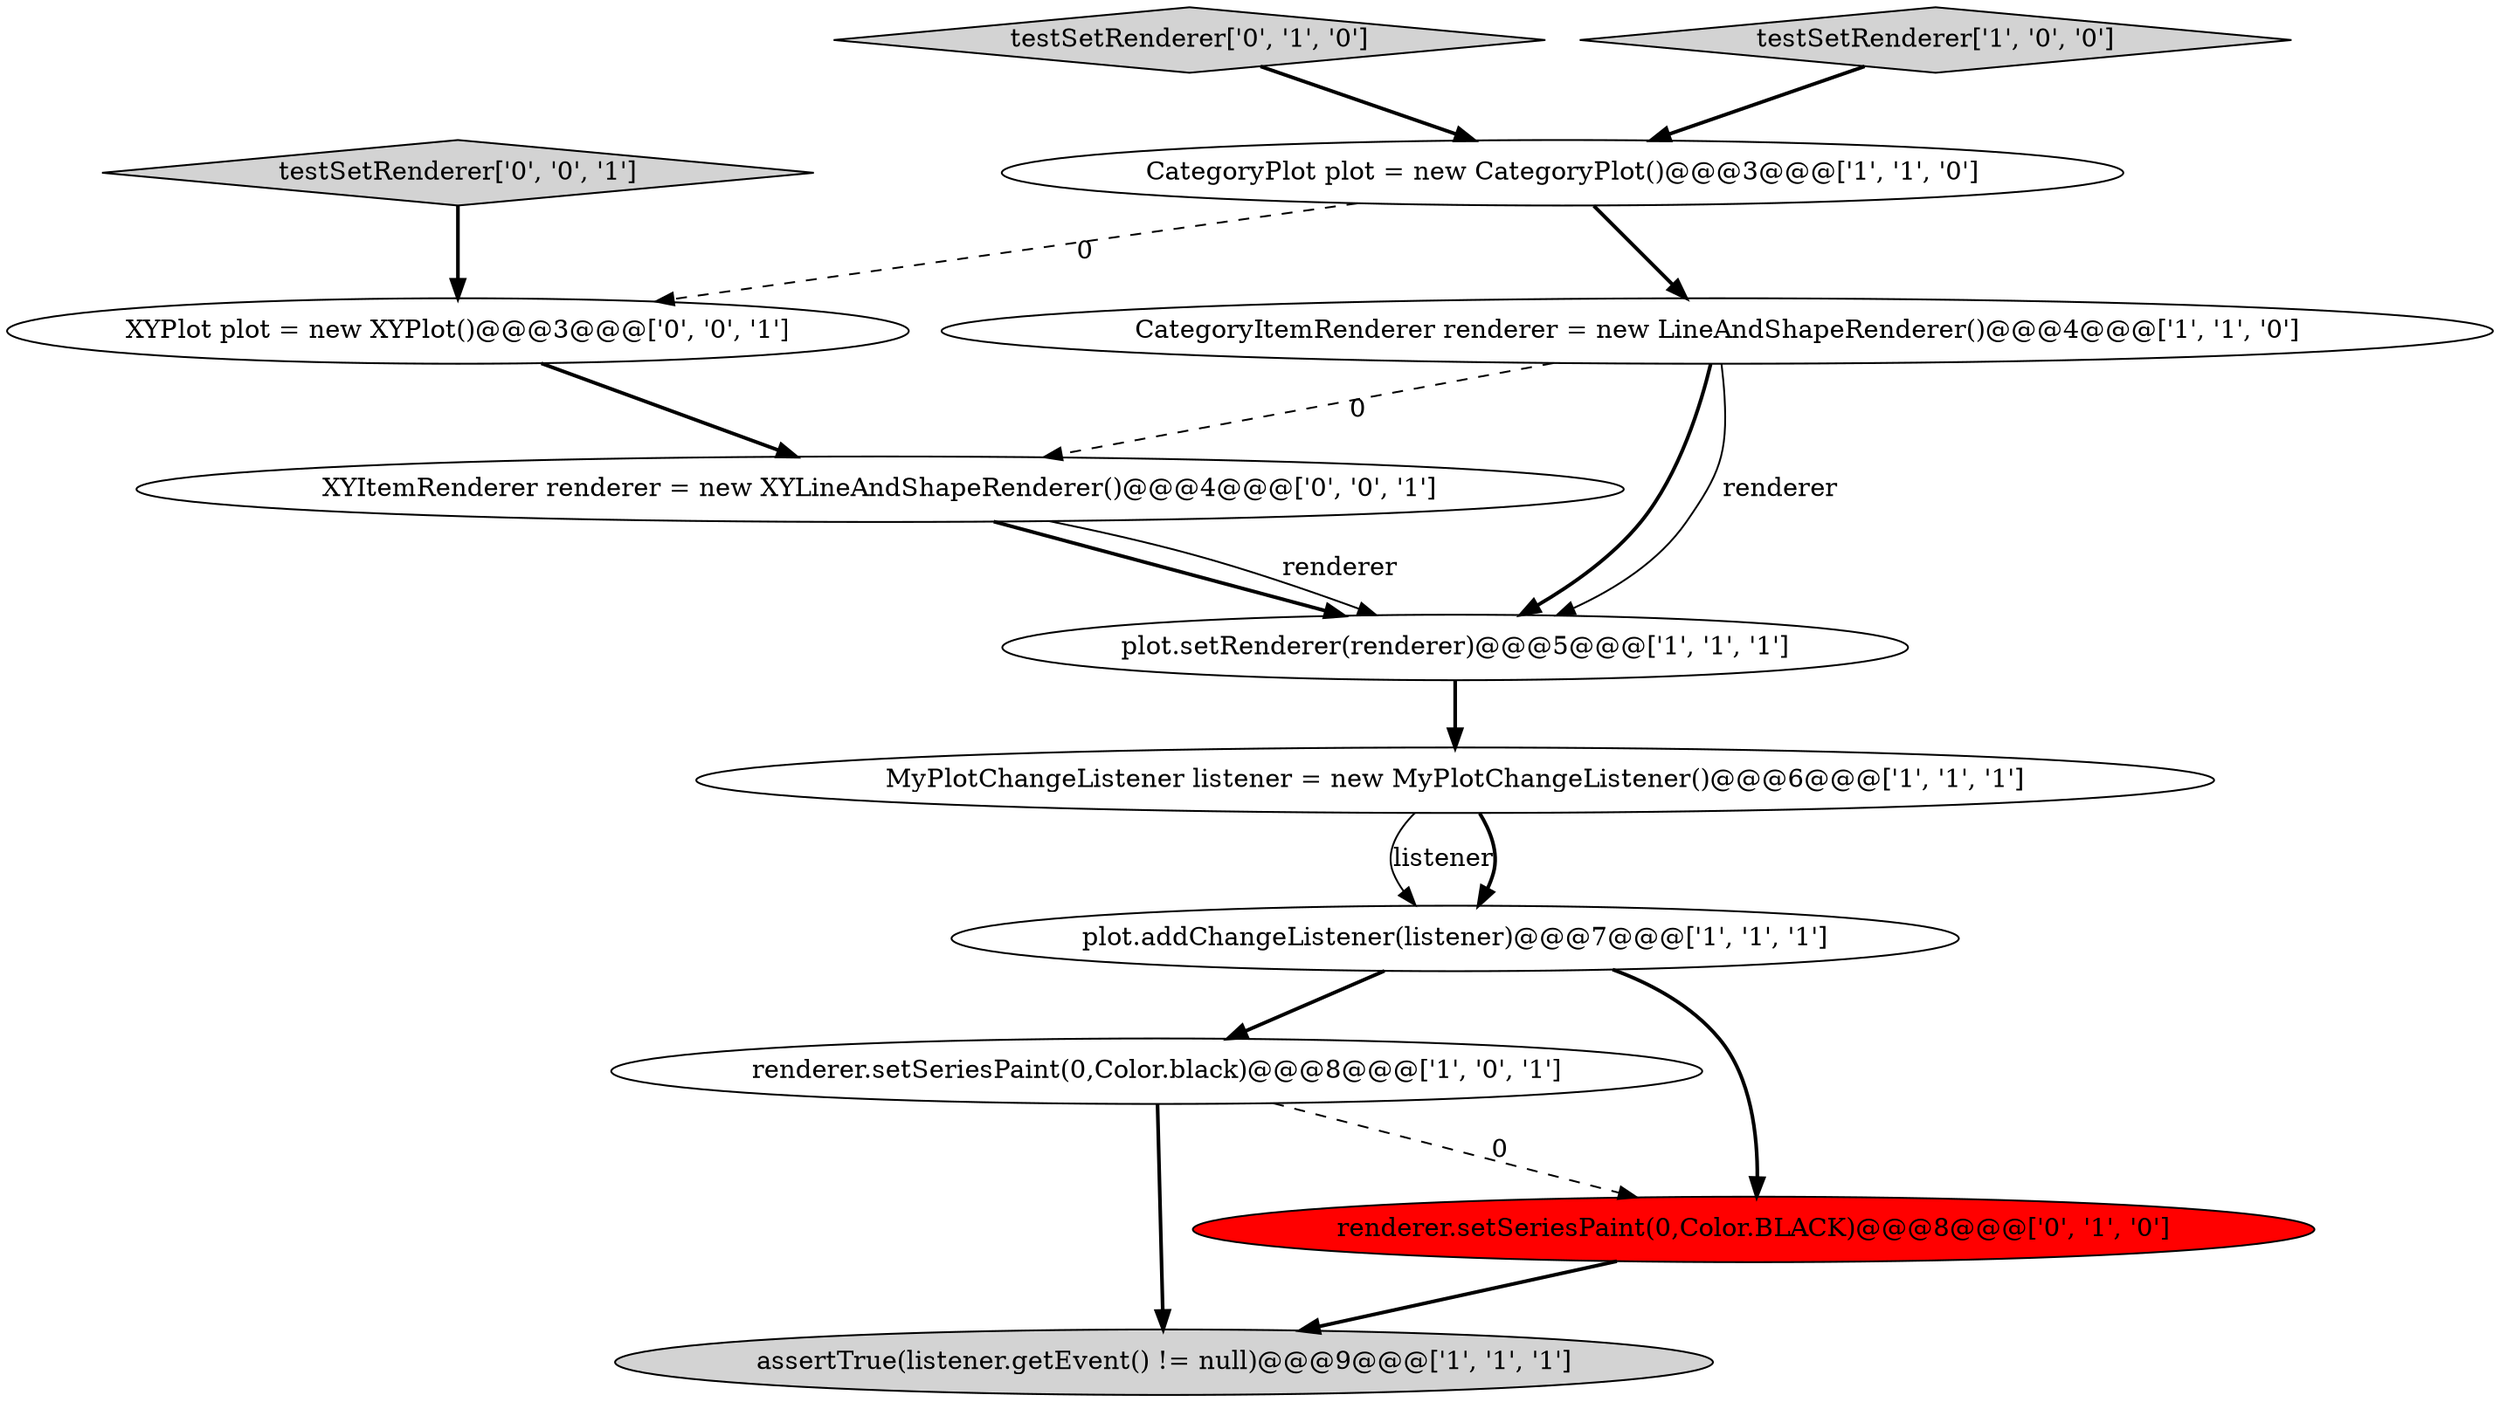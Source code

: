 digraph {
1 [style = filled, label = "renderer.setSeriesPaint(0,Color.black)@@@8@@@['1', '0', '1']", fillcolor = white, shape = ellipse image = "AAA0AAABBB1BBB"];
3 [style = filled, label = "CategoryItemRenderer renderer = new LineAndShapeRenderer()@@@4@@@['1', '1', '0']", fillcolor = white, shape = ellipse image = "AAA0AAABBB1BBB"];
5 [style = filled, label = "MyPlotChangeListener listener = new MyPlotChangeListener()@@@6@@@['1', '1', '1']", fillcolor = white, shape = ellipse image = "AAA0AAABBB1BBB"];
10 [style = filled, label = "testSetRenderer['0', '0', '1']", fillcolor = lightgray, shape = diamond image = "AAA0AAABBB3BBB"];
9 [style = filled, label = "testSetRenderer['0', '1', '0']", fillcolor = lightgray, shape = diamond image = "AAA0AAABBB2BBB"];
6 [style = filled, label = "assertTrue(listener.getEvent() != null)@@@9@@@['1', '1', '1']", fillcolor = lightgray, shape = ellipse image = "AAA0AAABBB1BBB"];
12 [style = filled, label = "XYPlot plot = new XYPlot()@@@3@@@['0', '0', '1']", fillcolor = white, shape = ellipse image = "AAA0AAABBB3BBB"];
8 [style = filled, label = "renderer.setSeriesPaint(0,Color.BLACK)@@@8@@@['0', '1', '0']", fillcolor = red, shape = ellipse image = "AAA1AAABBB2BBB"];
4 [style = filled, label = "plot.setRenderer(renderer)@@@5@@@['1', '1', '1']", fillcolor = white, shape = ellipse image = "AAA0AAABBB1BBB"];
11 [style = filled, label = "XYItemRenderer renderer = new XYLineAndShapeRenderer()@@@4@@@['0', '0', '1']", fillcolor = white, shape = ellipse image = "AAA0AAABBB3BBB"];
0 [style = filled, label = "plot.addChangeListener(listener)@@@7@@@['1', '1', '1']", fillcolor = white, shape = ellipse image = "AAA0AAABBB1BBB"];
7 [style = filled, label = "CategoryPlot plot = new CategoryPlot()@@@3@@@['1', '1', '0']", fillcolor = white, shape = ellipse image = "AAA0AAABBB1BBB"];
2 [style = filled, label = "testSetRenderer['1', '0', '0']", fillcolor = lightgray, shape = diamond image = "AAA0AAABBB1BBB"];
7->12 [style = dashed, label="0"];
5->0 [style = solid, label="listener"];
11->4 [style = bold, label=""];
1->8 [style = dashed, label="0"];
8->6 [style = bold, label=""];
1->6 [style = bold, label=""];
2->7 [style = bold, label=""];
3->11 [style = dashed, label="0"];
5->0 [style = bold, label=""];
9->7 [style = bold, label=""];
10->12 [style = bold, label=""];
4->5 [style = bold, label=""];
3->4 [style = bold, label=""];
0->1 [style = bold, label=""];
3->4 [style = solid, label="renderer"];
7->3 [style = bold, label=""];
11->4 [style = solid, label="renderer"];
0->8 [style = bold, label=""];
12->11 [style = bold, label=""];
}
